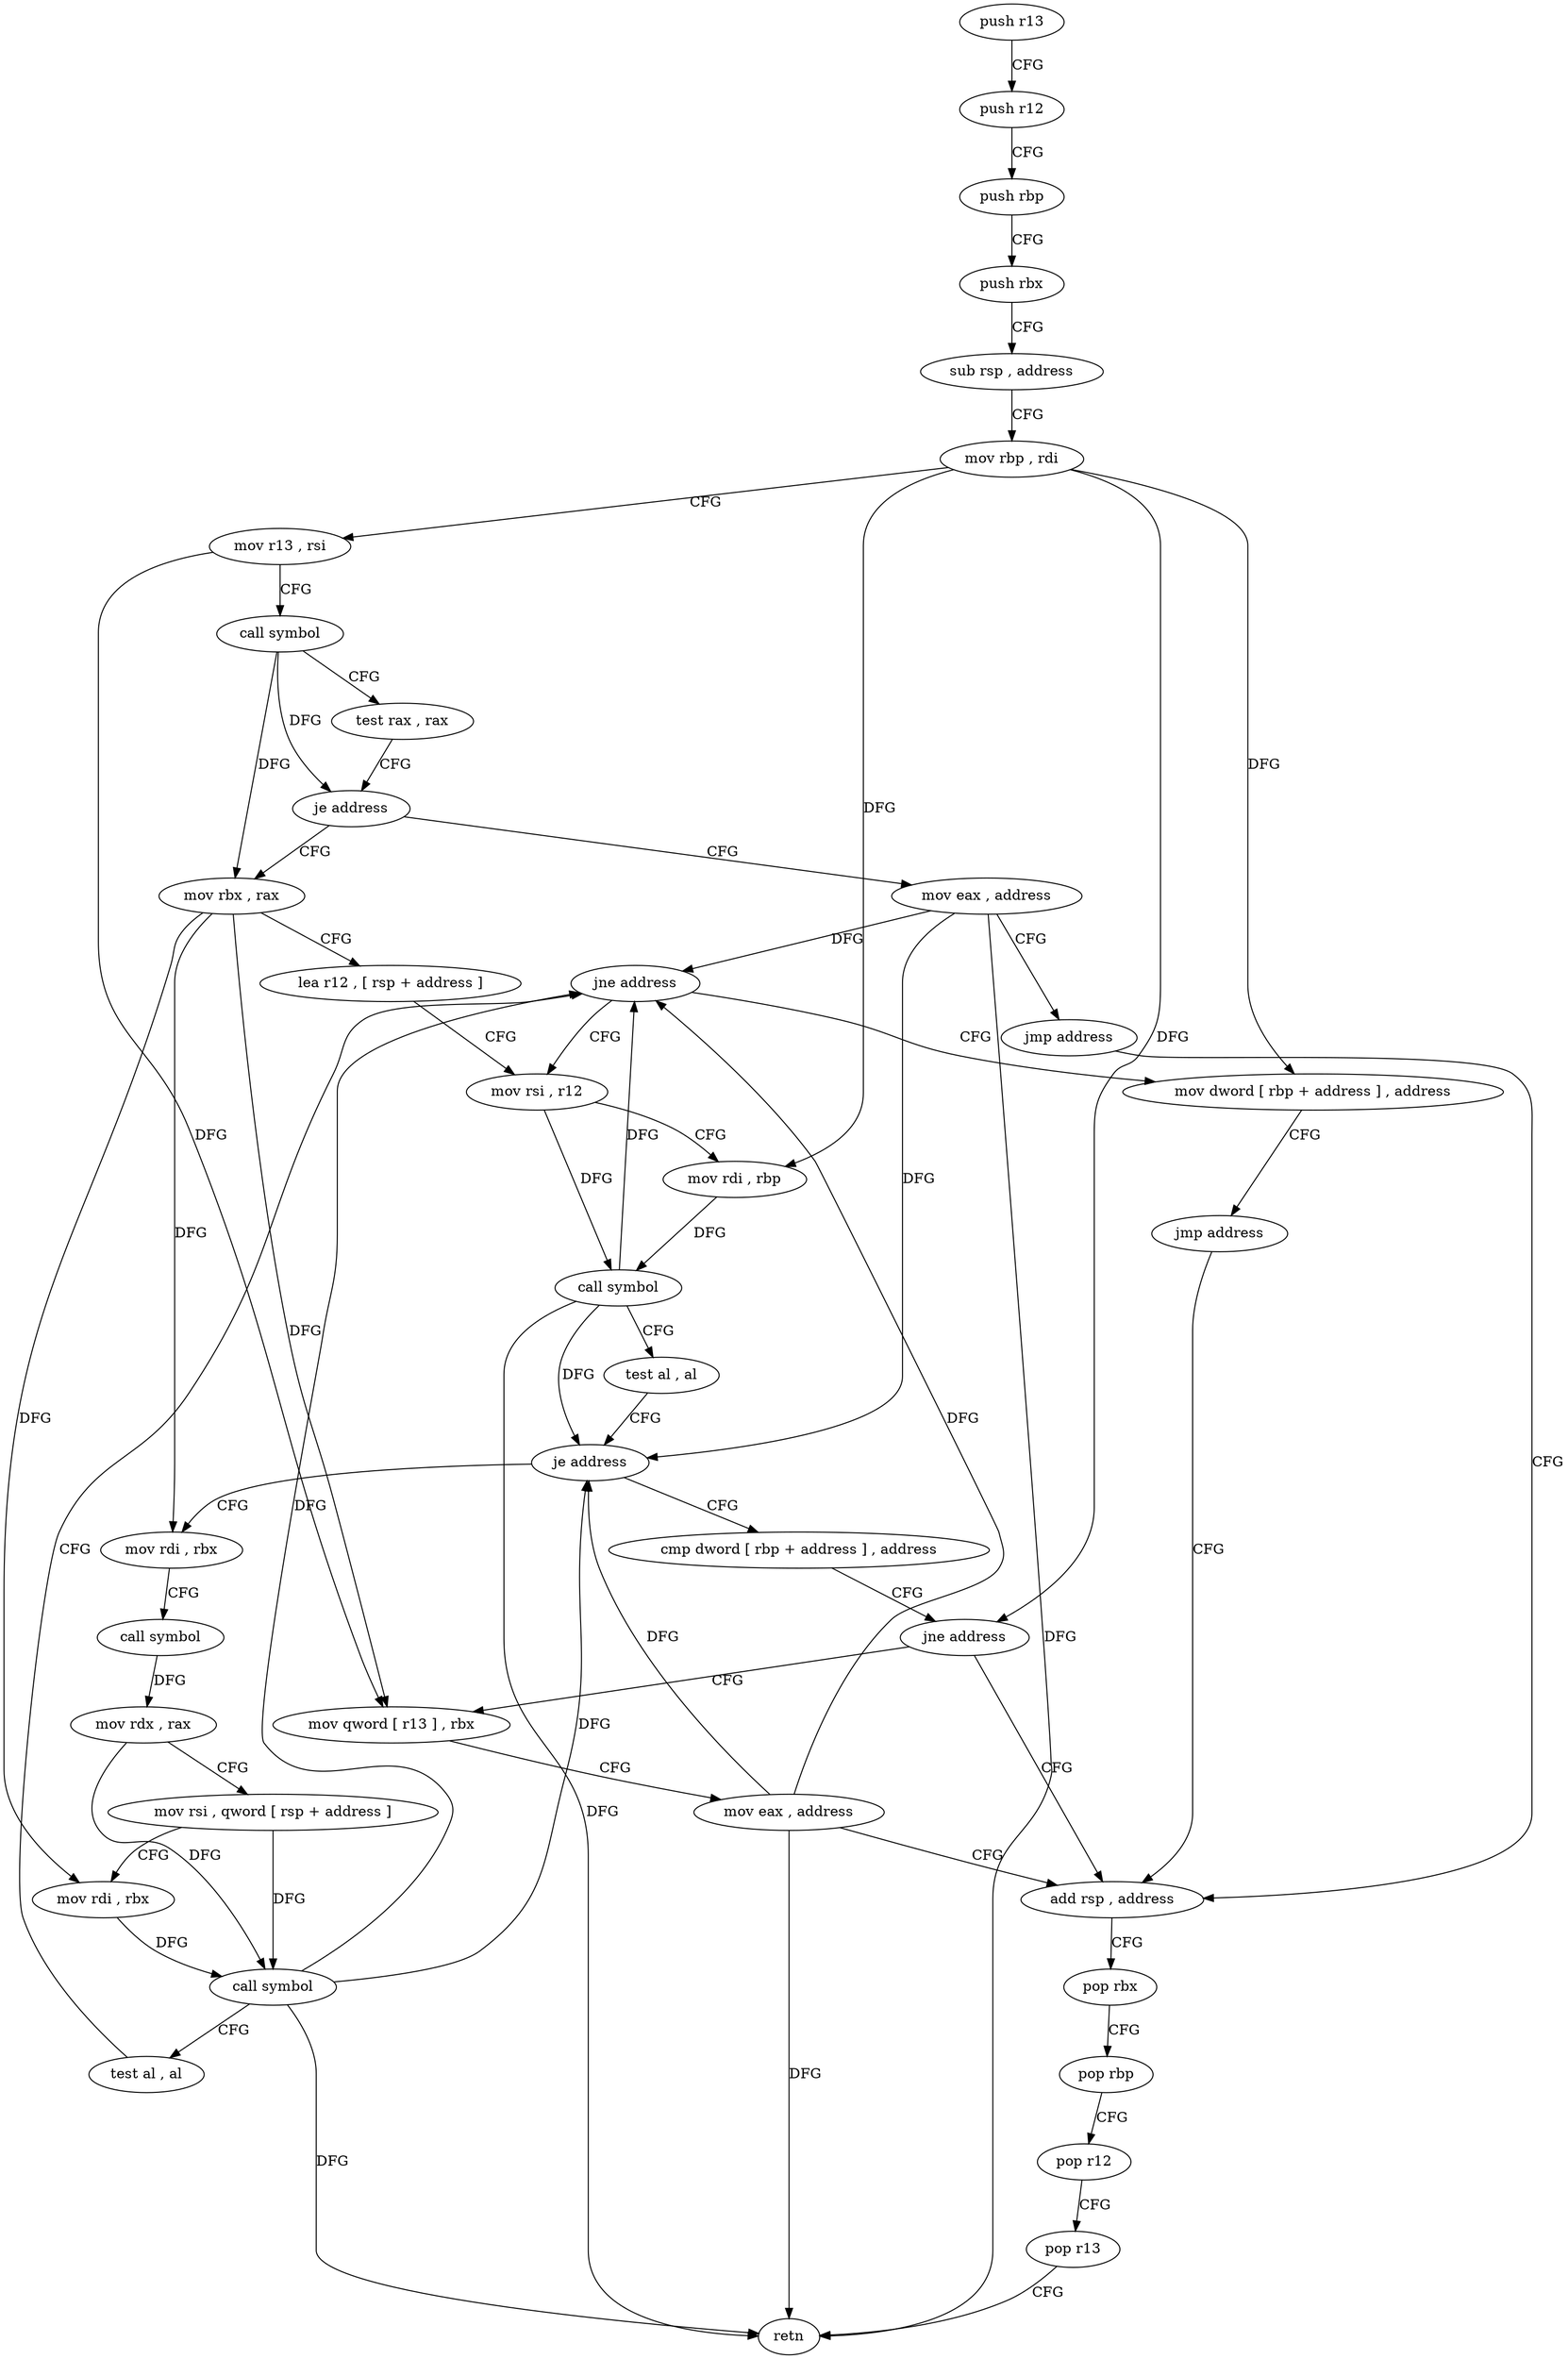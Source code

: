 digraph "func" {
"106604" [label = "push r13" ]
"106606" [label = "push r12" ]
"106608" [label = "push rbp" ]
"106609" [label = "push rbx" ]
"106610" [label = "sub rsp , address" ]
"106614" [label = "mov rbp , rdi" ]
"106617" [label = "mov r13 , rsi" ]
"106620" [label = "call symbol" ]
"106625" [label = "test rax , rax" ]
"106628" [label = "je address" ]
"106716" [label = "mov eax , address" ]
"106630" [label = "mov rbx , rax" ]
"106721" [label = "jmp address" ]
"106705" [label = "add rsp , address" ]
"106633" [label = "lea r12 , [ rsp + address ]" ]
"106638" [label = "mov rsi , r12" ]
"106709" [label = "pop rbx" ]
"106710" [label = "pop rbp" ]
"106711" [label = "pop r12" ]
"106713" [label = "pop r13" ]
"106715" [label = "retn" ]
"106690" [label = "cmp dword [ rbp + address ] , address" ]
"106694" [label = "jne address" ]
"106696" [label = "mov qword [ r13 ] , rbx" ]
"106653" [label = "mov rdi , rbx" ]
"106656" [label = "call symbol" ]
"106661" [label = "mov rdx , rax" ]
"106664" [label = "mov rsi , qword [ rsp + address ]" ]
"106669" [label = "mov rdi , rbx" ]
"106672" [label = "call symbol" ]
"106677" [label = "test al , al" ]
"106679" [label = "jne address" ]
"106681" [label = "mov dword [ rbp + address ] , address" ]
"106700" [label = "mov eax , address" ]
"106641" [label = "mov rdi , rbp" ]
"106644" [label = "call symbol" ]
"106649" [label = "test al , al" ]
"106651" [label = "je address" ]
"106688" [label = "jmp address" ]
"106604" -> "106606" [ label = "CFG" ]
"106606" -> "106608" [ label = "CFG" ]
"106608" -> "106609" [ label = "CFG" ]
"106609" -> "106610" [ label = "CFG" ]
"106610" -> "106614" [ label = "CFG" ]
"106614" -> "106617" [ label = "CFG" ]
"106614" -> "106641" [ label = "DFG" ]
"106614" -> "106694" [ label = "DFG" ]
"106614" -> "106681" [ label = "DFG" ]
"106617" -> "106620" [ label = "CFG" ]
"106617" -> "106696" [ label = "DFG" ]
"106620" -> "106625" [ label = "CFG" ]
"106620" -> "106628" [ label = "DFG" ]
"106620" -> "106630" [ label = "DFG" ]
"106625" -> "106628" [ label = "CFG" ]
"106628" -> "106716" [ label = "CFG" ]
"106628" -> "106630" [ label = "CFG" ]
"106716" -> "106721" [ label = "CFG" ]
"106716" -> "106715" [ label = "DFG" ]
"106716" -> "106651" [ label = "DFG" ]
"106716" -> "106679" [ label = "DFG" ]
"106630" -> "106633" [ label = "CFG" ]
"106630" -> "106653" [ label = "DFG" ]
"106630" -> "106669" [ label = "DFG" ]
"106630" -> "106696" [ label = "DFG" ]
"106721" -> "106705" [ label = "CFG" ]
"106705" -> "106709" [ label = "CFG" ]
"106633" -> "106638" [ label = "CFG" ]
"106638" -> "106641" [ label = "CFG" ]
"106638" -> "106644" [ label = "DFG" ]
"106709" -> "106710" [ label = "CFG" ]
"106710" -> "106711" [ label = "CFG" ]
"106711" -> "106713" [ label = "CFG" ]
"106713" -> "106715" [ label = "CFG" ]
"106690" -> "106694" [ label = "CFG" ]
"106694" -> "106705" [ label = "CFG" ]
"106694" -> "106696" [ label = "CFG" ]
"106696" -> "106700" [ label = "CFG" ]
"106653" -> "106656" [ label = "CFG" ]
"106656" -> "106661" [ label = "DFG" ]
"106661" -> "106664" [ label = "CFG" ]
"106661" -> "106672" [ label = "DFG" ]
"106664" -> "106669" [ label = "CFG" ]
"106664" -> "106672" [ label = "DFG" ]
"106669" -> "106672" [ label = "DFG" ]
"106672" -> "106677" [ label = "CFG" ]
"106672" -> "106651" [ label = "DFG" ]
"106672" -> "106715" [ label = "DFG" ]
"106672" -> "106679" [ label = "DFG" ]
"106677" -> "106679" [ label = "CFG" ]
"106679" -> "106638" [ label = "CFG" ]
"106679" -> "106681" [ label = "CFG" ]
"106681" -> "106688" [ label = "CFG" ]
"106700" -> "106705" [ label = "CFG" ]
"106700" -> "106651" [ label = "DFG" ]
"106700" -> "106679" [ label = "DFG" ]
"106700" -> "106715" [ label = "DFG" ]
"106641" -> "106644" [ label = "DFG" ]
"106644" -> "106649" [ label = "CFG" ]
"106644" -> "106715" [ label = "DFG" ]
"106644" -> "106651" [ label = "DFG" ]
"106644" -> "106679" [ label = "DFG" ]
"106649" -> "106651" [ label = "CFG" ]
"106651" -> "106690" [ label = "CFG" ]
"106651" -> "106653" [ label = "CFG" ]
"106688" -> "106705" [ label = "CFG" ]
}
